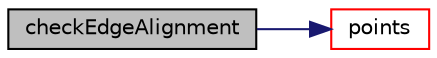 digraph "checkEdgeAlignment"
{
  bgcolor="transparent";
  edge [fontname="Helvetica",fontsize="10",labelfontname="Helvetica",labelfontsize="10"];
  node [fontname="Helvetica",fontsize="10",shape=record];
  rankdir="LR";
  Node1 [label="checkEdgeAlignment",height=0.2,width=0.4,color="black", fillcolor="grey75", style="filled", fontcolor="black"];
  Node1 -> Node2 [color="midnightblue",fontsize="10",style="solid",fontname="Helvetica"];
  Node2 [label="points",height=0.2,width=0.4,color="red",URL="$a01921.html#a084ae534298576408f063a6b3b820959",tooltip="Return raw points. "];
}
